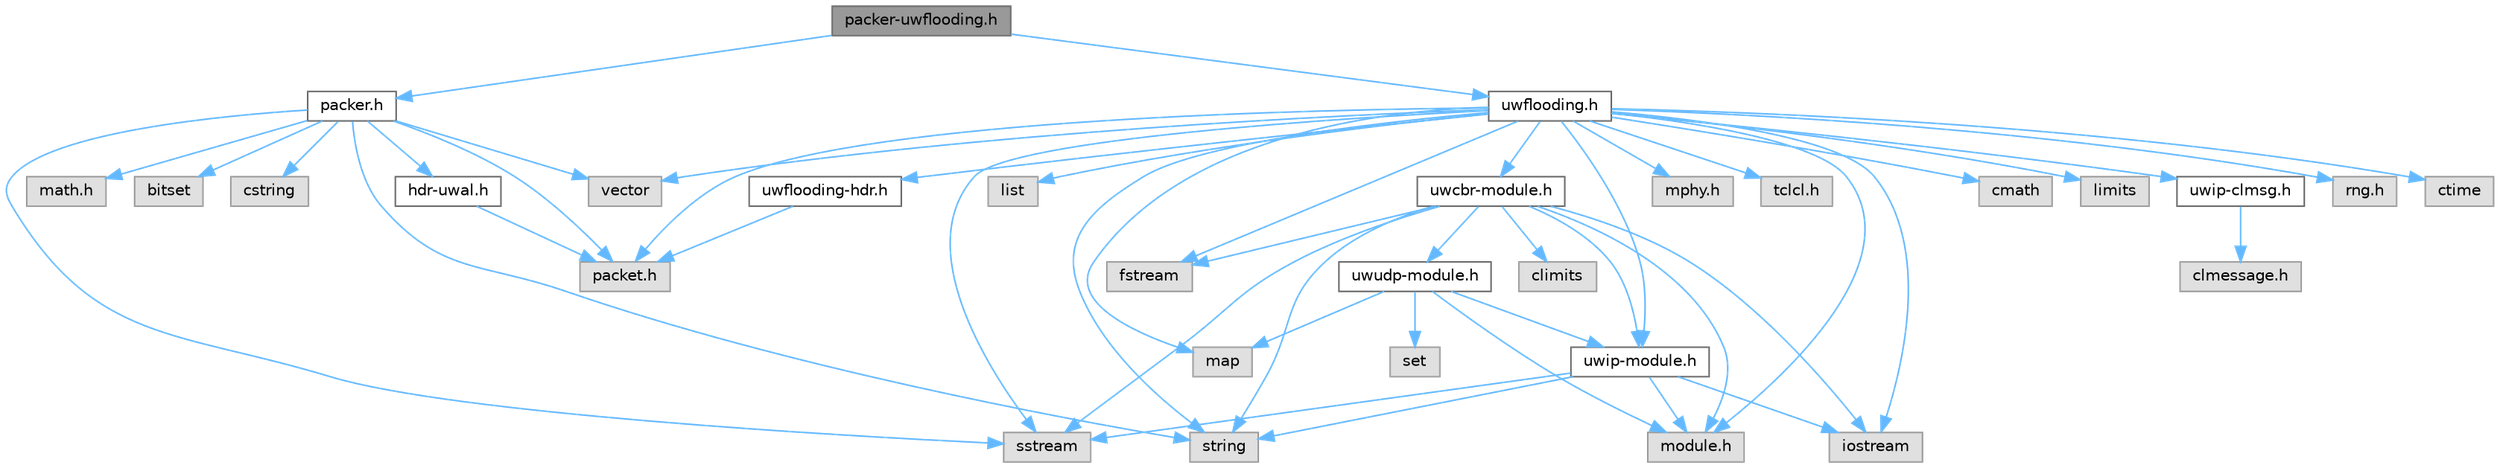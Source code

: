 digraph "packer-uwflooding.h"
{
 // LATEX_PDF_SIZE
  bgcolor="transparent";
  edge [fontname=Helvetica,fontsize=10,labelfontname=Helvetica,labelfontsize=10];
  node [fontname=Helvetica,fontsize=10,shape=box,height=0.2,width=0.4];
  Node1 [id="Node000001",label="packer-uwflooding.h",height=0.2,width=0.4,color="gray40", fillcolor="grey60", style="filled", fontcolor="black",tooltip=" "];
  Node1 -> Node2 [id="edge1_Node000001_Node000002",color="steelblue1",style="solid",tooltip=" "];
  Node2 [id="Node000002",label="packer.h",height=0.2,width=0.4,color="grey40", fillcolor="white", style="filled",URL="$packer_8h.html",tooltip="Header of the class responsible to map an NS-Miracle packet into a bit stream, and vice-versa."];
  Node2 -> Node3 [id="edge2_Node000002_Node000003",color="steelblue1",style="solid",tooltip=" "];
  Node3 [id="Node000003",label="hdr-uwal.h",height=0.2,width=0.4,color="grey40", fillcolor="white", style="filled",URL="$hdr-uwal_8h.html",tooltip="Header of the class providing the Uwal header's description."];
  Node3 -> Node4 [id="edge3_Node000003_Node000004",color="steelblue1",style="solid",tooltip=" "];
  Node4 [id="Node000004",label="packet.h",height=0.2,width=0.4,color="grey60", fillcolor="#E0E0E0", style="filled",tooltip=" "];
  Node2 -> Node5 [id="edge4_Node000002_Node000005",color="steelblue1",style="solid",tooltip=" "];
  Node5 [id="Node000005",label="math.h",height=0.2,width=0.4,color="grey60", fillcolor="#E0E0E0", style="filled",tooltip=" "];
  Node2 -> Node4 [id="edge5_Node000002_Node000004",color="steelblue1",style="solid",tooltip=" "];
  Node2 -> Node6 [id="edge6_Node000002_Node000006",color="steelblue1",style="solid",tooltip=" "];
  Node6 [id="Node000006",label="bitset",height=0.2,width=0.4,color="grey60", fillcolor="#E0E0E0", style="filled",tooltip=" "];
  Node2 -> Node7 [id="edge7_Node000002_Node000007",color="steelblue1",style="solid",tooltip=" "];
  Node7 [id="Node000007",label="cstring",height=0.2,width=0.4,color="grey60", fillcolor="#E0E0E0", style="filled",tooltip=" "];
  Node2 -> Node8 [id="edge8_Node000002_Node000008",color="steelblue1",style="solid",tooltip=" "];
  Node8 [id="Node000008",label="sstream",height=0.2,width=0.4,color="grey60", fillcolor="#E0E0E0", style="filled",tooltip=" "];
  Node2 -> Node9 [id="edge9_Node000002_Node000009",color="steelblue1",style="solid",tooltip=" "];
  Node9 [id="Node000009",label="string",height=0.2,width=0.4,color="grey60", fillcolor="#E0E0E0", style="filled",tooltip=" "];
  Node2 -> Node10 [id="edge10_Node000002_Node000010",color="steelblue1",style="solid",tooltip=" "];
  Node10 [id="Node000010",label="vector",height=0.2,width=0.4,color="grey60", fillcolor="#E0E0E0", style="filled",tooltip=" "];
  Node1 -> Node11 [id="edge11_Node000001_Node000011",color="steelblue1",style="solid",tooltip=" "];
  Node11 [id="Node000011",label="uwflooding.h",height=0.2,width=0.4,color="grey40", fillcolor="white", style="filled",URL="$uwflooding_8h.html",tooltip="Flooding based routing protocol."];
  Node11 -> Node12 [id="edge12_Node000011_Node000012",color="steelblue1",style="solid",tooltip=" "];
  Node12 [id="Node000012",label="uwflooding-hdr.h",height=0.2,width=0.4,color="grey40", fillcolor="white", style="filled",URL="$DESERT__Framework_2DESERT_2network_2uwflooding_2uwflooding-hdr_8h.html",tooltip="Provides the header description for UWFLOODING packets."];
  Node12 -> Node4 [id="edge13_Node000012_Node000004",color="steelblue1",style="solid",tooltip=" "];
  Node11 -> Node13 [id="edge14_Node000011_Node000013",color="steelblue1",style="solid",tooltip=" "];
  Node13 [id="Node000013",label="uwip-module.h",height=0.2,width=0.4,color="grey40", fillcolor="white", style="filled",URL="$uwip-module_8h.html",tooltip="Provides the UWIP packets header description. Definition of the class that define the network layer."];
  Node13 -> Node14 [id="edge15_Node000013_Node000014",color="steelblue1",style="solid",tooltip=" "];
  Node14 [id="Node000014",label="module.h",height=0.2,width=0.4,color="grey60", fillcolor="#E0E0E0", style="filled",tooltip=" "];
  Node13 -> Node15 [id="edge16_Node000013_Node000015",color="steelblue1",style="solid",tooltip=" "];
  Node15 [id="Node000015",label="iostream",height=0.2,width=0.4,color="grey60", fillcolor="#E0E0E0", style="filled",tooltip=" "];
  Node13 -> Node9 [id="edge17_Node000013_Node000009",color="steelblue1",style="solid",tooltip=" "];
  Node13 -> Node8 [id="edge18_Node000013_Node000008",color="steelblue1",style="solid",tooltip=" "];
  Node11 -> Node16 [id="edge19_Node000011_Node000016",color="steelblue1",style="solid",tooltip=" "];
  Node16 [id="Node000016",label="uwip-clmsg.h",height=0.2,width=0.4,color="grey40", fillcolor="white", style="filled",URL="$uwip-clmsg_8h.html",tooltip="Cross layer messages definition for the UWIP Module."];
  Node16 -> Node17 [id="edge20_Node000016_Node000017",color="steelblue1",style="solid",tooltip=" "];
  Node17 [id="Node000017",label="clmessage.h",height=0.2,width=0.4,color="grey60", fillcolor="#E0E0E0", style="filled",tooltip=" "];
  Node11 -> Node18 [id="edge21_Node000011_Node000018",color="steelblue1",style="solid",tooltip=" "];
  Node18 [id="Node000018",label="uwcbr-module.h",height=0.2,width=0.4,color="grey40", fillcolor="white", style="filled",URL="$uwcbr-module_8h.html",tooltip="Provides the UWCBR packets header description and the definition of the class UWCBR."];
  Node18 -> Node13 [id="edge22_Node000018_Node000013",color="steelblue1",style="solid",tooltip=" "];
  Node18 -> Node19 [id="edge23_Node000018_Node000019",color="steelblue1",style="solid",tooltip=" "];
  Node19 [id="Node000019",label="uwudp-module.h",height=0.2,width=0.4,color="grey40", fillcolor="white", style="filled",URL="$uwudp-module_8h.html",tooltip="Provides the UWUDP packets header description and the definition of the class UWUDP."];
  Node19 -> Node13 [id="edge24_Node000019_Node000013",color="steelblue1",style="solid",tooltip=" "];
  Node19 -> Node14 [id="edge25_Node000019_Node000014",color="steelblue1",style="solid",tooltip=" "];
  Node19 -> Node20 [id="edge26_Node000019_Node000020",color="steelblue1",style="solid",tooltip=" "];
  Node20 [id="Node000020",label="map",height=0.2,width=0.4,color="grey60", fillcolor="#E0E0E0", style="filled",tooltip=" "];
  Node19 -> Node21 [id="edge27_Node000019_Node000021",color="steelblue1",style="solid",tooltip=" "];
  Node21 [id="Node000021",label="set",height=0.2,width=0.4,color="grey60", fillcolor="#E0E0E0", style="filled",tooltip=" "];
  Node18 -> Node14 [id="edge28_Node000018_Node000014",color="steelblue1",style="solid",tooltip=" "];
  Node18 -> Node15 [id="edge29_Node000018_Node000015",color="steelblue1",style="solid",tooltip=" "];
  Node18 -> Node22 [id="edge30_Node000018_Node000022",color="steelblue1",style="solid",tooltip=" "];
  Node22 [id="Node000022",label="fstream",height=0.2,width=0.4,color="grey60", fillcolor="#E0E0E0", style="filled",tooltip=" "];
  Node18 -> Node9 [id="edge31_Node000018_Node000009",color="steelblue1",style="solid",tooltip=" "];
  Node18 -> Node8 [id="edge32_Node000018_Node000008",color="steelblue1",style="solid",tooltip=" "];
  Node18 -> Node23 [id="edge33_Node000018_Node000023",color="steelblue1",style="solid",tooltip=" "];
  Node23 [id="Node000023",label="climits",height=0.2,width=0.4,color="grey60", fillcolor="#E0E0E0", style="filled",tooltip=" "];
  Node11 -> Node24 [id="edge34_Node000011_Node000024",color="steelblue1",style="solid",tooltip=" "];
  Node24 [id="Node000024",label="mphy.h",height=0.2,width=0.4,color="grey60", fillcolor="#E0E0E0", style="filled",tooltip=" "];
  Node11 -> Node4 [id="edge35_Node000011_Node000004",color="steelblue1",style="solid",tooltip=" "];
  Node11 -> Node14 [id="edge36_Node000011_Node000014",color="steelblue1",style="solid",tooltip=" "];
  Node11 -> Node25 [id="edge37_Node000011_Node000025",color="steelblue1",style="solid",tooltip=" "];
  Node25 [id="Node000025",label="tclcl.h",height=0.2,width=0.4,color="grey60", fillcolor="#E0E0E0", style="filled",tooltip=" "];
  Node11 -> Node26 [id="edge38_Node000011_Node000026",color="steelblue1",style="solid",tooltip=" "];
  Node26 [id="Node000026",label="cmath",height=0.2,width=0.4,color="grey60", fillcolor="#E0E0E0", style="filled",tooltip=" "];
  Node11 -> Node27 [id="edge39_Node000011_Node000027",color="steelblue1",style="solid",tooltip=" "];
  Node27 [id="Node000027",label="limits",height=0.2,width=0.4,color="grey60", fillcolor="#E0E0E0", style="filled",tooltip=" "];
  Node11 -> Node8 [id="edge40_Node000011_Node000008",color="steelblue1",style="solid",tooltip=" "];
  Node11 -> Node9 [id="edge41_Node000011_Node000009",color="steelblue1",style="solid",tooltip=" "];
  Node11 -> Node15 [id="edge42_Node000011_Node000015",color="steelblue1",style="solid",tooltip=" "];
  Node11 -> Node28 [id="edge43_Node000011_Node000028",color="steelblue1",style="solid",tooltip=" "];
  Node28 [id="Node000028",label="rng.h",height=0.2,width=0.4,color="grey60", fillcolor="#E0E0E0", style="filled",tooltip=" "];
  Node11 -> Node29 [id="edge44_Node000011_Node000029",color="steelblue1",style="solid",tooltip=" "];
  Node29 [id="Node000029",label="ctime",height=0.2,width=0.4,color="grey60", fillcolor="#E0E0E0", style="filled",tooltip=" "];
  Node11 -> Node10 [id="edge45_Node000011_Node000010",color="steelblue1",style="solid",tooltip=" "];
  Node11 -> Node22 [id="edge46_Node000011_Node000022",color="steelblue1",style="solid",tooltip=" "];
  Node11 -> Node20 [id="edge47_Node000011_Node000020",color="steelblue1",style="solid",tooltip=" "];
  Node11 -> Node30 [id="edge48_Node000011_Node000030",color="steelblue1",style="solid",tooltip=" "];
  Node30 [id="Node000030",label="list",height=0.2,width=0.4,color="grey60", fillcolor="#E0E0E0", style="filled",tooltip=" "];
}
